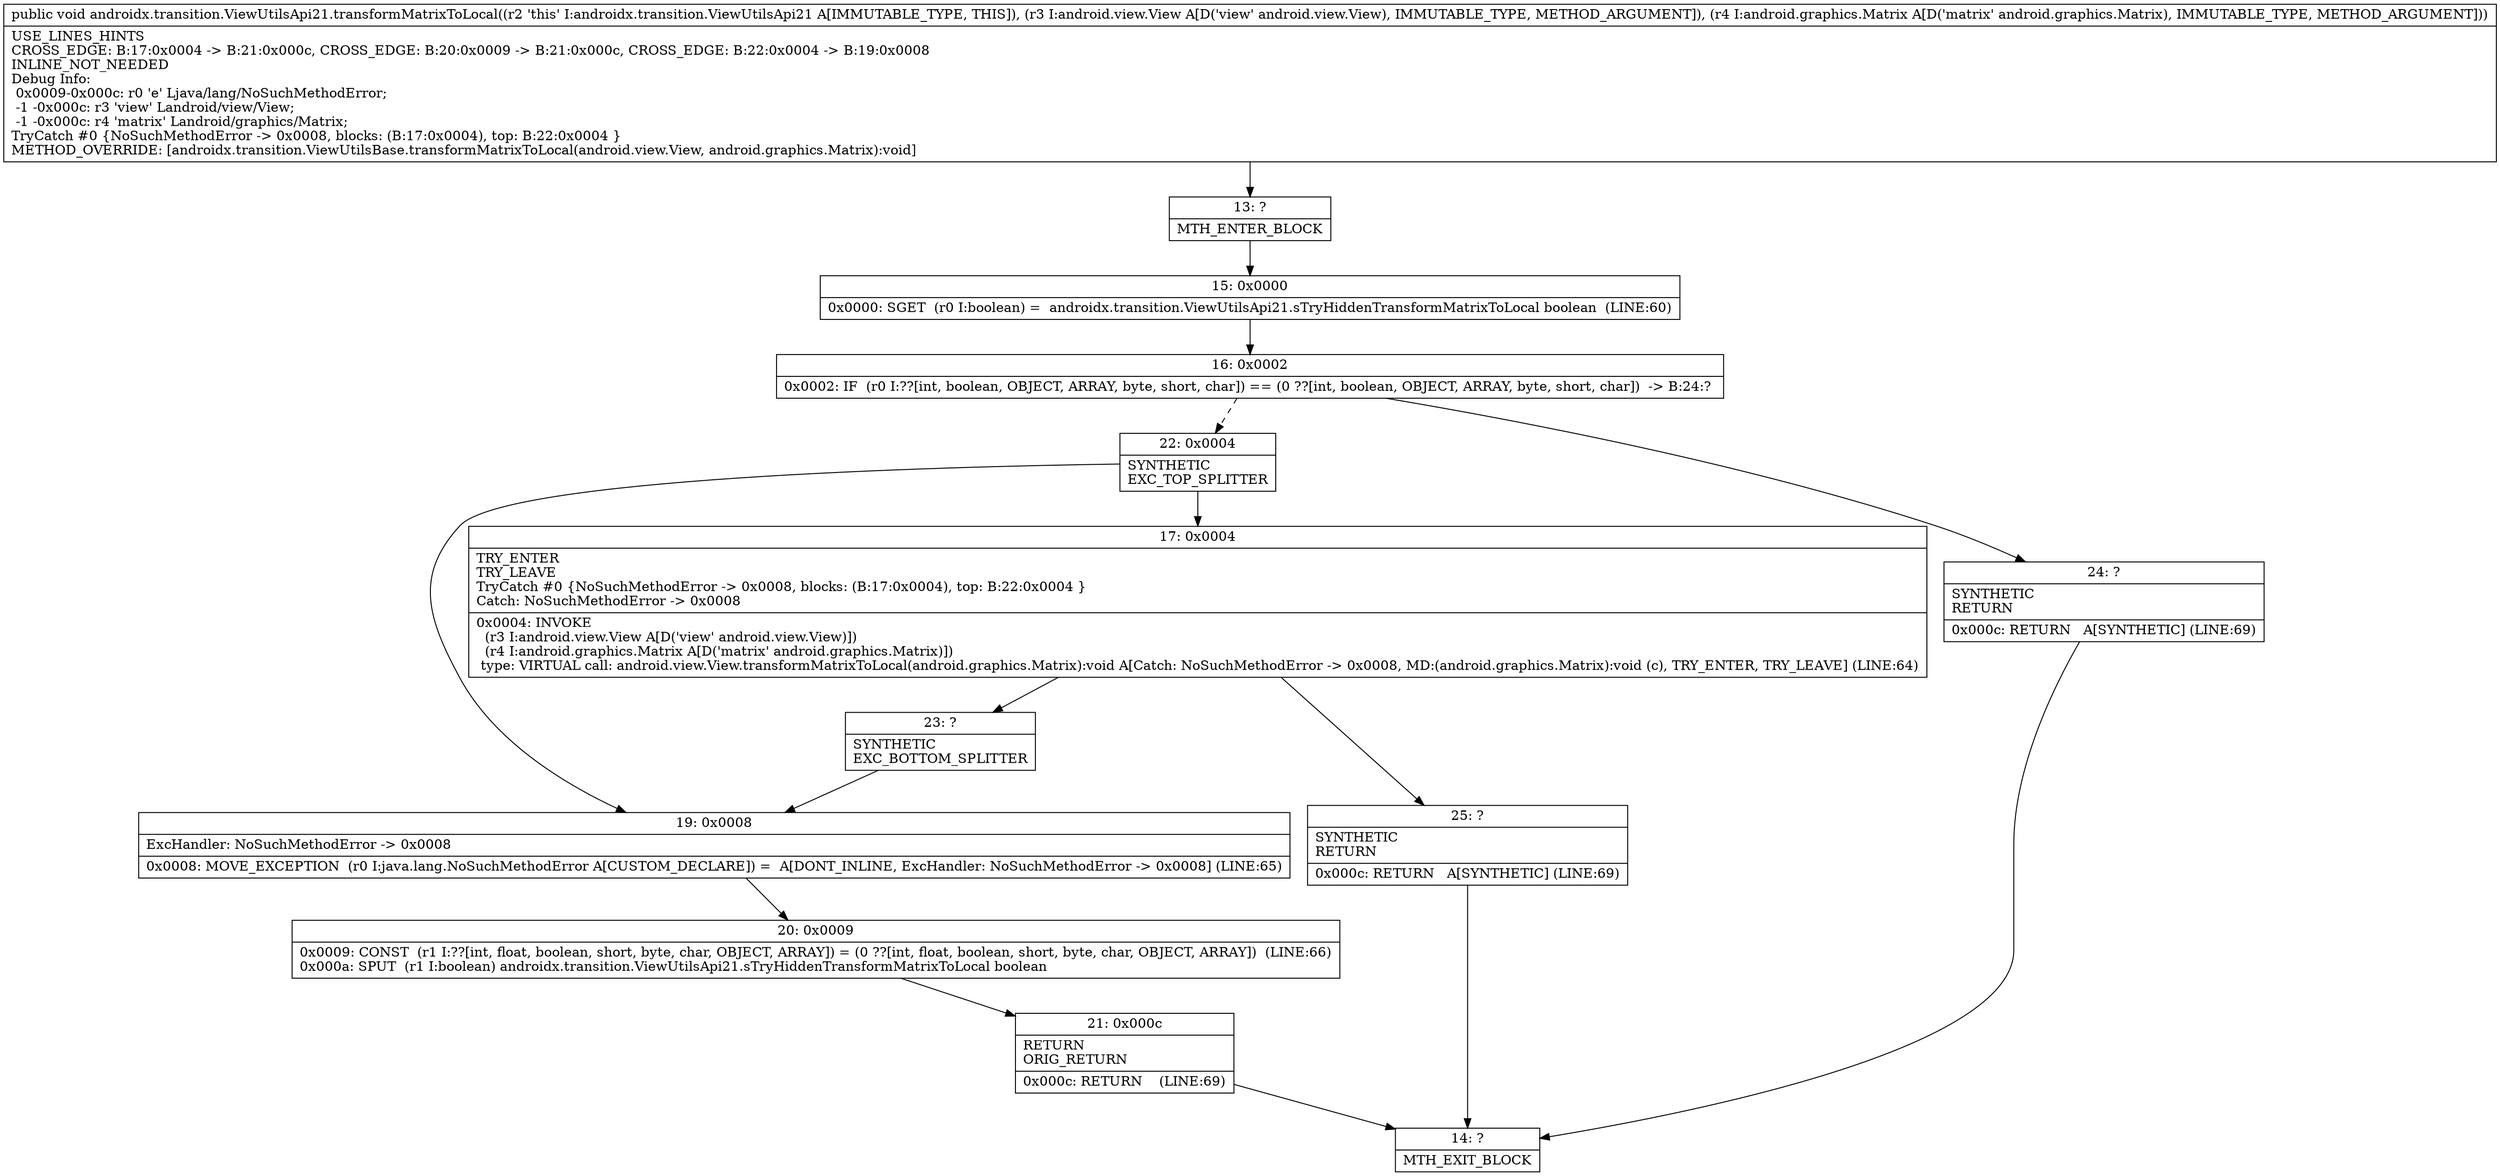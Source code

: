 digraph "CFG forandroidx.transition.ViewUtilsApi21.transformMatrixToLocal(Landroid\/view\/View;Landroid\/graphics\/Matrix;)V" {
Node_13 [shape=record,label="{13\:\ ?|MTH_ENTER_BLOCK\l}"];
Node_15 [shape=record,label="{15\:\ 0x0000|0x0000: SGET  (r0 I:boolean) =  androidx.transition.ViewUtilsApi21.sTryHiddenTransformMatrixToLocal boolean  (LINE:60)\l}"];
Node_16 [shape=record,label="{16\:\ 0x0002|0x0002: IF  (r0 I:??[int, boolean, OBJECT, ARRAY, byte, short, char]) == (0 ??[int, boolean, OBJECT, ARRAY, byte, short, char])  \-\> B:24:? \l}"];
Node_22 [shape=record,label="{22\:\ 0x0004|SYNTHETIC\lEXC_TOP_SPLITTER\l}"];
Node_17 [shape=record,label="{17\:\ 0x0004|TRY_ENTER\lTRY_LEAVE\lTryCatch #0 \{NoSuchMethodError \-\> 0x0008, blocks: (B:17:0x0004), top: B:22:0x0004 \}\lCatch: NoSuchMethodError \-\> 0x0008\l|0x0004: INVOKE  \l  (r3 I:android.view.View A[D('view' android.view.View)])\l  (r4 I:android.graphics.Matrix A[D('matrix' android.graphics.Matrix)])\l type: VIRTUAL call: android.view.View.transformMatrixToLocal(android.graphics.Matrix):void A[Catch: NoSuchMethodError \-\> 0x0008, MD:(android.graphics.Matrix):void (c), TRY_ENTER, TRY_LEAVE] (LINE:64)\l}"];
Node_23 [shape=record,label="{23\:\ ?|SYNTHETIC\lEXC_BOTTOM_SPLITTER\l}"];
Node_25 [shape=record,label="{25\:\ ?|SYNTHETIC\lRETURN\l|0x000c: RETURN   A[SYNTHETIC] (LINE:69)\l}"];
Node_14 [shape=record,label="{14\:\ ?|MTH_EXIT_BLOCK\l}"];
Node_19 [shape=record,label="{19\:\ 0x0008|ExcHandler: NoSuchMethodError \-\> 0x0008\l|0x0008: MOVE_EXCEPTION  (r0 I:java.lang.NoSuchMethodError A[CUSTOM_DECLARE]) =  A[DONT_INLINE, ExcHandler: NoSuchMethodError \-\> 0x0008] (LINE:65)\l}"];
Node_20 [shape=record,label="{20\:\ 0x0009|0x0009: CONST  (r1 I:??[int, float, boolean, short, byte, char, OBJECT, ARRAY]) = (0 ??[int, float, boolean, short, byte, char, OBJECT, ARRAY])  (LINE:66)\l0x000a: SPUT  (r1 I:boolean) androidx.transition.ViewUtilsApi21.sTryHiddenTransformMatrixToLocal boolean \l}"];
Node_21 [shape=record,label="{21\:\ 0x000c|RETURN\lORIG_RETURN\l|0x000c: RETURN    (LINE:69)\l}"];
Node_24 [shape=record,label="{24\:\ ?|SYNTHETIC\lRETURN\l|0x000c: RETURN   A[SYNTHETIC] (LINE:69)\l}"];
MethodNode[shape=record,label="{public void androidx.transition.ViewUtilsApi21.transformMatrixToLocal((r2 'this' I:androidx.transition.ViewUtilsApi21 A[IMMUTABLE_TYPE, THIS]), (r3 I:android.view.View A[D('view' android.view.View), IMMUTABLE_TYPE, METHOD_ARGUMENT]), (r4 I:android.graphics.Matrix A[D('matrix' android.graphics.Matrix), IMMUTABLE_TYPE, METHOD_ARGUMENT]))  | USE_LINES_HINTS\lCROSS_EDGE: B:17:0x0004 \-\> B:21:0x000c, CROSS_EDGE: B:20:0x0009 \-\> B:21:0x000c, CROSS_EDGE: B:22:0x0004 \-\> B:19:0x0008\lINLINE_NOT_NEEDED\lDebug Info:\l  0x0009\-0x000c: r0 'e' Ljava\/lang\/NoSuchMethodError;\l  \-1 \-0x000c: r3 'view' Landroid\/view\/View;\l  \-1 \-0x000c: r4 'matrix' Landroid\/graphics\/Matrix;\lTryCatch #0 \{NoSuchMethodError \-\> 0x0008, blocks: (B:17:0x0004), top: B:22:0x0004 \}\lMETHOD_OVERRIDE: [androidx.transition.ViewUtilsBase.transformMatrixToLocal(android.view.View, android.graphics.Matrix):void]\l}"];
MethodNode -> Node_13;Node_13 -> Node_15;
Node_15 -> Node_16;
Node_16 -> Node_22[style=dashed];
Node_16 -> Node_24;
Node_22 -> Node_17;
Node_22 -> Node_19;
Node_17 -> Node_23;
Node_17 -> Node_25;
Node_23 -> Node_19;
Node_25 -> Node_14;
Node_19 -> Node_20;
Node_20 -> Node_21;
Node_21 -> Node_14;
Node_24 -> Node_14;
}

